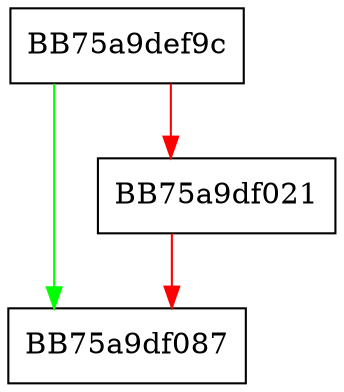 digraph _init_and_set_classifier {
  node [shape="box"];
  graph [splines=ortho];
  BB75a9def9c -> BB75a9df087 [color="green"];
  BB75a9def9c -> BB75a9df021 [color="red"];
  BB75a9df021 -> BB75a9df087 [color="red"];
}